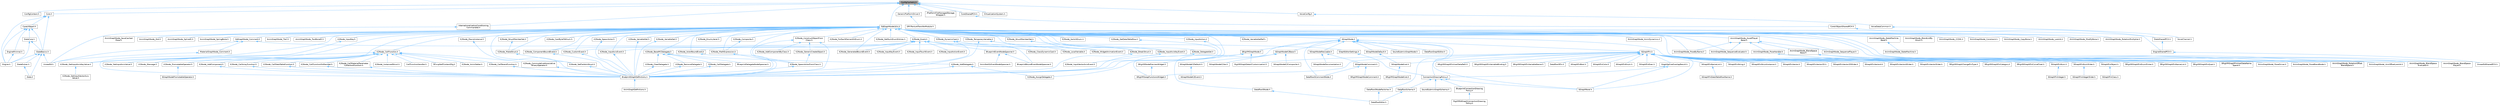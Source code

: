 digraph "ConfigCacheIni.h"
{
 // INTERACTIVE_SVG=YES
 // LATEX_PDF_SIZE
  bgcolor="transparent";
  edge [fontname=Helvetica,fontsize=10,labelfontname=Helvetica,labelfontsize=10];
  node [fontname=Helvetica,fontsize=10,shape=box,height=0.2,width=0.4];
  Node1 [id="Node000001",label="ConfigCacheIni.h",height=0.2,width=0.4,color="gray40", fillcolor="grey60", style="filled", fontcolor="black",tooltip=" "];
  Node1 -> Node2 [id="edge1_Node000001_Node000002",dir="back",color="steelblue1",style="solid",tooltip=" "];
  Node2 [id="Node000002",label="ConfigContext.h",height=0.2,width=0.4,color="grey40", fillcolor="white", style="filled",URL="$d7/d2e/ConfigContext_8h.html",tooltip=" "];
  Node1 -> Node3 [id="edge2_Node000001_Node000003",dir="back",color="steelblue1",style="solid",tooltip=" "];
  Node3 [id="Node000003",label="Core.h",height=0.2,width=0.4,color="grey40", fillcolor="white", style="filled",URL="$d6/dd7/Core_8h.html",tooltip=" "];
  Node3 -> Node4 [id="edge3_Node000003_Node000004",dir="back",color="steelblue1",style="solid",tooltip=" "];
  Node4 [id="Node000004",label="CoreUObject.h",height=0.2,width=0.4,color="grey40", fillcolor="white", style="filled",URL="$d0/ded/CoreUObject_8h.html",tooltip=" "];
  Node4 -> Node5 [id="edge4_Node000004_Node000005",dir="back",color="steelblue1",style="solid",tooltip=" "];
  Node5 [id="Node000005",label="Engine.h",height=0.2,width=0.4,color="grey40", fillcolor="white", style="filled",URL="$d1/d34/Public_2Engine_8h.html",tooltip=" "];
  Node4 -> Node6 [id="edge5_Node000004_Node000006",dir="back",color="steelblue1",style="solid",tooltip=" "];
  Node6 [id="Node000006",label="EngineMinimal.h",height=0.2,width=0.4,color="grey40", fillcolor="white", style="filled",URL="$d0/d2c/EngineMinimal_8h.html",tooltip=" "];
  Node6 -> Node5 [id="edge6_Node000006_Node000005",dir="back",color="steelblue1",style="solid",tooltip=" "];
  Node4 -> Node7 [id="edge7_Node000004_Node000007",dir="back",color="steelblue1",style="solid",tooltip=" "];
  Node7 [id="Node000007",label="SlateBasics.h",height=0.2,width=0.4,color="grey40", fillcolor="white", style="filled",URL="$da/d2f/SlateBasics_8h.html",tooltip=" "];
  Node7 -> Node5 [id="edge8_Node000007_Node000005",dir="back",color="steelblue1",style="solid",tooltip=" "];
  Node7 -> Node8 [id="edge9_Node000007_Node000008",dir="back",color="steelblue1",style="solid",tooltip=" "];
  Node8 [id="Node000008",label="Slate.h",height=0.2,width=0.4,color="grey40", fillcolor="white", style="filled",URL="$d2/dc0/Slate_8h.html",tooltip=" "];
  Node7 -> Node9 [id="edge10_Node000007_Node000009",dir="back",color="steelblue1",style="solid",tooltip=" "];
  Node9 [id="Node000009",label="SlateExtras.h",height=0.2,width=0.4,color="grey40", fillcolor="white", style="filled",URL="$d8/dec/SlateExtras_8h.html",tooltip=" "];
  Node9 -> Node8 [id="edge11_Node000009_Node000008",dir="back",color="steelblue1",style="solid",tooltip=" "];
  Node7 -> Node10 [id="edge12_Node000007_Node000010",dir="back",color="steelblue1",style="solid",tooltip=" "];
  Node10 [id="Node000010",label="UnrealEd.h",height=0.2,width=0.4,color="grey40", fillcolor="white", style="filled",URL="$d2/d5f/UnrealEd_8h.html",tooltip=" "];
  Node4 -> Node11 [id="edge13_Node000004_Node000011",dir="back",color="steelblue1",style="solid",tooltip=" "];
  Node11 [id="Node000011",label="SlateCore.h",height=0.2,width=0.4,color="grey40", fillcolor="white", style="filled",URL="$dc/d03/SlateCore_8h.html",tooltip=" "];
  Node11 -> Node5 [id="edge14_Node000011_Node000005",dir="back",color="steelblue1",style="solid",tooltip=" "];
  Node11 -> Node7 [id="edge15_Node000011_Node000007",dir="back",color="steelblue1",style="solid",tooltip=" "];
  Node3 -> Node5 [id="edge16_Node000003_Node000005",dir="back",color="steelblue1",style="solid",tooltip=" "];
  Node3 -> Node7 [id="edge17_Node000003_Node000007",dir="back",color="steelblue1",style="solid",tooltip=" "];
  Node1 -> Node12 [id="edge18_Node000001_Node000012",dir="back",color="steelblue1",style="solid",tooltip=" "];
  Node12 [id="Node000012",label="CoreSharedPCH.h",height=0.2,width=0.4,color="grey40", fillcolor="white", style="filled",URL="$d8/de5/CoreSharedPCH_8h.html",tooltip=" "];
  Node12 -> Node13 [id="edge19_Node000012_Node000013",dir="back",color="steelblue1",style="solid",tooltip=" "];
  Node13 [id="Node000013",label="CoreUObjectSharedPCH.h",height=0.2,width=0.4,color="grey40", fillcolor="white", style="filled",URL="$de/d2f/CoreUObjectSharedPCH_8h.html",tooltip=" "];
  Node13 -> Node14 [id="edge20_Node000013_Node000014",dir="back",color="steelblue1",style="solid",tooltip=" "];
  Node14 [id="Node000014",label="SlateSharedPCH.h",height=0.2,width=0.4,color="grey40", fillcolor="white", style="filled",URL="$d1/dfc/SlateSharedPCH_8h.html",tooltip=" "];
  Node14 -> Node15 [id="edge21_Node000014_Node000015",dir="back",color="steelblue1",style="solid",tooltip=" "];
  Node15 [id="Node000015",label="EngineSharedPCH.h",height=0.2,width=0.4,color="grey40", fillcolor="white", style="filled",URL="$dc/dbb/EngineSharedPCH_8h.html",tooltip=" "];
  Node15 -> Node16 [id="edge22_Node000015_Node000016",dir="back",color="steelblue1",style="solid",tooltip=" "];
  Node16 [id="Node000016",label="UnrealEdSharedPCH.h",height=0.2,width=0.4,color="grey40", fillcolor="white", style="filled",URL="$d1/de6/UnrealEdSharedPCH_8h.html",tooltip=" "];
  Node1 -> Node17 [id="edge23_Node000001_Node000017",dir="back",color="steelblue1",style="solid",tooltip=" "];
  Node17 [id="Node000017",label="EdGraphNodeUtils.h",height=0.2,width=0.4,color="grey40", fillcolor="white", style="filled",URL="$de/dc2/EdGraphNodeUtils_8h.html",tooltip=" "];
  Node17 -> Node18 [id="edge24_Node000017_Node000018",dir="back",color="steelblue1",style="solid",tooltip=" "];
  Node18 [id="Node000018",label="AnimGraphNode_AimOffsetLookAt.h",height=0.2,width=0.4,color="grey40", fillcolor="white", style="filled",URL="$d2/daa/AnimGraphNode__AimOffsetLookAt_8h.html",tooltip=" "];
  Node17 -> Node19 [id="edge25_Node000017_Node000019",dir="back",color="steelblue1",style="solid",tooltip=" "];
  Node19 [id="Node000019",label="AnimGraphNode_AnimDynamics.h",height=0.2,width=0.4,color="grey40", fillcolor="white", style="filled",URL="$da/dc2/AnimGraphNode__AnimDynamics_8h.html",tooltip=" "];
  Node17 -> Node20 [id="edge26_Node000017_Node000020",dir="back",color="steelblue1",style="solid",tooltip=" "];
  Node20 [id="Node000020",label="AnimGraphNode_AssetPlayer\lBase.h",height=0.2,width=0.4,color="grey40", fillcolor="white", style="filled",URL="$d1/d4f/AnimGraphNode__AssetPlayerBase_8h.html",tooltip=" "];
  Node20 -> Node21 [id="edge27_Node000020_Node000021",dir="back",color="steelblue1",style="solid",tooltip=" "];
  Node21 [id="Node000021",label="AnimGraphNode_BlendSpace\lBase.h",height=0.2,width=0.4,color="grey40", fillcolor="white", style="filled",URL="$d7/d6d/AnimGraphNode__BlendSpaceBase_8h.html",tooltip=" "];
  Node21 -> Node18 [id="edge28_Node000021_Node000018",dir="back",color="steelblue1",style="solid",tooltip=" "];
  Node21 -> Node22 [id="edge29_Node000021_Node000022",dir="back",color="steelblue1",style="solid",tooltip=" "];
  Node22 [id="Node000022",label="AnimGraphNode_BlendSpace\lEvaluator.h",height=0.2,width=0.4,color="grey40", fillcolor="white", style="filled",URL="$d0/d5d/AnimGraphNode__BlendSpaceEvaluator_8h.html",tooltip=" "];
  Node21 -> Node23 [id="edge30_Node000021_Node000023",dir="back",color="steelblue1",style="solid",tooltip=" "];
  Node23 [id="Node000023",label="AnimGraphNode_BlendSpace\lPlayer.h",height=0.2,width=0.4,color="grey40", fillcolor="white", style="filled",URL="$d2/d22/AnimGraphNode__BlendSpacePlayer_8h.html",tooltip=" "];
  Node21 -> Node24 [id="edge31_Node000021_Node000024",dir="back",color="steelblue1",style="solid",tooltip=" "];
  Node24 [id="Node000024",label="AnimGraphNode_RotationOffset\lBlendSpace.h",height=0.2,width=0.4,color="grey40", fillcolor="white", style="filled",URL="$dc/dd5/AnimGraphNode__RotationOffsetBlendSpace_8h.html",tooltip=" "];
  Node20 -> Node25 [id="edge32_Node000020_Node000025",dir="back",color="steelblue1",style="solid",tooltip=" "];
  Node25 [id="Node000025",label="AnimGraphNode_PoseByName.h",height=0.2,width=0.4,color="grey40", fillcolor="white", style="filled",URL="$d7/d02/AnimGraphNode__PoseByName_8h.html",tooltip=" "];
  Node20 -> Node26 [id="edge33_Node000020_Node000026",dir="back",color="steelblue1",style="solid",tooltip=" "];
  Node26 [id="Node000026",label="AnimGraphNode_PoseHandler.h",height=0.2,width=0.4,color="grey40", fillcolor="white", style="filled",URL="$df/dfb/AnimGraphNode__PoseHandler_8h.html",tooltip=" "];
  Node26 -> Node27 [id="edge34_Node000026_Node000027",dir="back",color="steelblue1",style="solid",tooltip=" "];
  Node27 [id="Node000027",label="AnimGraphNode_PoseBlendNode.h",height=0.2,width=0.4,color="grey40", fillcolor="white", style="filled",URL="$de/d70/AnimGraphNode__PoseBlendNode_8h.html",tooltip=" "];
  Node26 -> Node28 [id="edge35_Node000026_Node000028",dir="back",color="steelblue1",style="solid",tooltip=" "];
  Node28 [id="Node000028",label="AnimGraphNode_PoseDriver.h",height=0.2,width=0.4,color="grey40", fillcolor="white", style="filled",URL="$d7/d7d/AnimGraphNode__PoseDriver_8h.html",tooltip=" "];
  Node20 -> Node29 [id="edge36_Node000020_Node000029",dir="back",color="steelblue1",style="solid",tooltip=" "];
  Node29 [id="Node000029",label="AnimGraphNode_SequenceEvaluator.h",height=0.2,width=0.4,color="grey40", fillcolor="white", style="filled",URL="$d1/d1c/AnimGraphNode__SequenceEvaluator_8h.html",tooltip=" "];
  Node20 -> Node30 [id="edge37_Node000020_Node000030",dir="back",color="steelblue1",style="solid",tooltip=" "];
  Node30 [id="Node000030",label="AnimGraphNode_SequencePlayer.h",height=0.2,width=0.4,color="grey40", fillcolor="white", style="filled",URL="$d2/d91/AnimGraphNode__SequencePlayer_8h.html",tooltip=" "];
  Node17 -> Node31 [id="edge38_Node000017_Node000031",dir="back",color="steelblue1",style="solid",tooltip=" "];
  Node31 [id="Node000031",label="AnimGraphNode_BlendListBy\lEnum.h",height=0.2,width=0.4,color="grey40", fillcolor="white", style="filled",URL="$de/d60/AnimGraphNode__BlendListByEnum_8h.html",tooltip=" "];
  Node17 -> Node22 [id="edge39_Node000017_Node000022",dir="back",color="steelblue1",style="solid",tooltip=" "];
  Node17 -> Node23 [id="edge40_Node000017_Node000023",dir="back",color="steelblue1",style="solid",tooltip=" "];
  Node17 -> Node32 [id="edge41_Node000017_Node000032",dir="back",color="steelblue1",style="solid",tooltip=" "];
  Node32 [id="Node000032",label="AnimGraphNode_CCDIK.h",height=0.2,width=0.4,color="grey40", fillcolor="white", style="filled",URL="$df/d0d/AnimGraphNode__CCDIK_8h.html",tooltip=" "];
  Node17 -> Node33 [id="edge42_Node000017_Node000033",dir="back",color="steelblue1",style="solid",tooltip=" "];
  Node33 [id="Node000033",label="AnimGraphNode_Constraint.h",height=0.2,width=0.4,color="grey40", fillcolor="white", style="filled",URL="$d2/d98/AnimGraphNode__Constraint_8h.html",tooltip=" "];
  Node17 -> Node34 [id="edge43_Node000017_Node000034",dir="back",color="steelblue1",style="solid",tooltip=" "];
  Node34 [id="Node000034",label="AnimGraphNode_CopyBone.h",height=0.2,width=0.4,color="grey40", fillcolor="white", style="filled",URL="$dc/de6/AnimGraphNode__CopyBone_8h.html",tooltip=" "];
  Node17 -> Node35 [id="edge44_Node000017_Node000035",dir="back",color="steelblue1",style="solid",tooltip=" "];
  Node35 [id="Node000035",label="AnimGraphNode_LookAt.h",height=0.2,width=0.4,color="grey40", fillcolor="white", style="filled",URL="$dd/de3/AnimGraphNode__LookAt_8h.html",tooltip=" "];
  Node17 -> Node36 [id="edge45_Node000017_Node000036",dir="back",color="steelblue1",style="solid",tooltip=" "];
  Node36 [id="Node000036",label="AnimGraphNode_ModifyBone.h",height=0.2,width=0.4,color="grey40", fillcolor="white", style="filled",URL="$d1/d8e/AnimGraphNode__ModifyBone_8h.html",tooltip=" "];
  Node17 -> Node25 [id="edge46_Node000017_Node000025",dir="back",color="steelblue1",style="solid",tooltip=" "];
  Node17 -> Node28 [id="edge47_Node000017_Node000028",dir="back",color="steelblue1",style="solid",tooltip=" "];
  Node17 -> Node37 [id="edge48_Node000017_Node000037",dir="back",color="steelblue1",style="solid",tooltip=" "];
  Node37 [id="Node000037",label="AnimGraphNode_RotationMultiplier.h",height=0.2,width=0.4,color="grey40", fillcolor="white", style="filled",URL="$d6/d16/AnimGraphNode__RotationMultiplier_8h.html",tooltip=" "];
  Node17 -> Node24 [id="edge49_Node000017_Node000024",dir="back",color="steelblue1",style="solid",tooltip=" "];
  Node17 -> Node38 [id="edge50_Node000017_Node000038",dir="back",color="steelblue1",style="solid",tooltip=" "];
  Node38 [id="Node000038",label="AnimGraphNode_SaveCached\lPose.h",height=0.2,width=0.4,color="grey40", fillcolor="white", style="filled",URL="$df/d5e/AnimGraphNode__SaveCachedPose_8h.html",tooltip=" "];
  Node17 -> Node29 [id="edge51_Node000017_Node000029",dir="back",color="steelblue1",style="solid",tooltip=" "];
  Node17 -> Node30 [id="edge52_Node000017_Node000030",dir="back",color="steelblue1",style="solid",tooltip=" "];
  Node17 -> Node39 [id="edge53_Node000017_Node000039",dir="back",color="steelblue1",style="solid",tooltip=" "];
  Node39 [id="Node000039",label="AnimGraphNode_Slot.h",height=0.2,width=0.4,color="grey40", fillcolor="white", style="filled",URL="$df/d63/AnimGraphNode__Slot_8h.html",tooltip=" "];
  Node17 -> Node40 [id="edge54_Node000017_Node000040",dir="back",color="steelblue1",style="solid",tooltip=" "];
  Node40 [id="Node000040",label="AnimGraphNode_SplineIK.h",height=0.2,width=0.4,color="grey40", fillcolor="white", style="filled",URL="$d0/d7e/AnimGraphNode__SplineIK_8h.html",tooltip=" "];
  Node17 -> Node41 [id="edge55_Node000017_Node000041",dir="back",color="steelblue1",style="solid",tooltip=" "];
  Node41 [id="Node000041",label="AnimGraphNode_SpringBone.h",height=0.2,width=0.4,color="grey40", fillcolor="white", style="filled",URL="$dc/d38/AnimGraphNode__SpringBone_8h.html",tooltip=" "];
  Node17 -> Node42 [id="edge56_Node000017_Node000042",dir="back",color="steelblue1",style="solid",tooltip=" "];
  Node42 [id="Node000042",label="AnimGraphNode_StateMachine\lBase.h",height=0.2,width=0.4,color="grey40", fillcolor="white", style="filled",URL="$dc/d11/AnimGraphNode__StateMachineBase_8h.html",tooltip=" "];
  Node42 -> Node43 [id="edge57_Node000042_Node000043",dir="back",color="steelblue1",style="solid",tooltip=" "];
  Node43 [id="Node000043",label="AnimGraphNode_StateMachine.h",height=0.2,width=0.4,color="grey40", fillcolor="white", style="filled",URL="$d9/d4d/AnimGraphNode__StateMachine_8h.html",tooltip=" "];
  Node17 -> Node44 [id="edge58_Node000017_Node000044",dir="back",color="steelblue1",style="solid",tooltip=" "];
  Node44 [id="Node000044",label="AnimGraphNode_Trail.h",height=0.2,width=0.4,color="grey40", fillcolor="white", style="filled",URL="$d4/d5a/AnimGraphNode__Trail_8h.html",tooltip=" "];
  Node17 -> Node45 [id="edge59_Node000017_Node000045",dir="back",color="steelblue1",style="solid",tooltip=" "];
  Node45 [id="Node000045",label="AnimGraphNode_TwoBoneIK.h",height=0.2,width=0.4,color="grey40", fillcolor="white", style="filled",URL="$d1/dc2/AnimGraphNode__TwoBoneIK_8h.html",tooltip=" "];
  Node17 -> Node46 [id="edge60_Node000017_Node000046",dir="back",color="steelblue1",style="solid",tooltip=" "];
  Node46 [id="Node000046",label="EdGraphNode_Comment.h",height=0.2,width=0.4,color="grey40", fillcolor="white", style="filled",URL="$dd/d88/EdGraphNode__Comment_8h.html",tooltip=" "];
  Node46 -> Node47 [id="edge61_Node000046_Node000047",dir="back",color="steelblue1",style="solid",tooltip=" "];
  Node47 [id="Node000047",label="GraphEditorSettings.h",height=0.2,width=0.4,color="grey40", fillcolor="white", style="filled",URL="$d2/d21/GraphEditorSettings_8h.html",tooltip=" "];
  Node47 -> Node48 [id="edge62_Node000047_Node000048",dir="back",color="steelblue1",style="solid",tooltip=" "];
  Node48 [id="Node000048",label="ConnectionDrawingPolicy.h",height=0.2,width=0.4,color="grey40", fillcolor="white", style="filled",URL="$d5/dc8/ConnectionDrawingPolicy_8h.html",tooltip=" "];
  Node48 -> Node49 [id="edge63_Node000048_Node000049",dir="back",color="steelblue1",style="solid",tooltip=" "];
  Node49 [id="Node000049",label="BlueprintConnectionDrawing\lPolicy.h",height=0.2,width=0.4,color="grey40", fillcolor="white", style="filled",URL="$d2/dfc/BlueprintConnectionDrawingPolicy_8h.html",tooltip=" "];
  Node49 -> Node50 [id="edge64_Node000049_Node000050",dir="back",color="steelblue1",style="solid",tooltip=" "];
  Node50 [id="Node000050",label="RigVMEdGraphConnectionDrawing\lPolicy.h",height=0.2,width=0.4,color="grey40", fillcolor="white", style="filled",URL="$d7/df8/RigVMEdGraphConnectionDrawingPolicy_8h.html",tooltip=" "];
  Node48 -> Node51 [id="edge65_Node000048_Node000051",dir="back",color="steelblue1",style="solid",tooltip=" "];
  Node51 [id="Node000051",label="DataflowSchema.h",height=0.2,width=0.4,color="grey40", fillcolor="white", style="filled",URL="$da/dd4/DataflowSchema_8h.html",tooltip=" "];
  Node51 -> Node52 [id="edge66_Node000051_Node000052",dir="back",color="steelblue1",style="solid",tooltip=" "];
  Node52 [id="Node000052",label="DataflowEditor.h",height=0.2,width=0.4,color="grey40", fillcolor="white", style="filled",URL="$d9/d93/DataflowEditor_8h.html",tooltip=" "];
  Node48 -> Node53 [id="edge67_Node000048_Node000053",dir="back",color="steelblue1",style="solid",tooltip=" "];
  Node53 [id="Node000053",label="SGraphPanel.h",height=0.2,width=0.4,color="grey40", fillcolor="white", style="filled",URL="$d2/dcf/SGraphPanel_8h.html",tooltip=" "];
  Node48 -> Node54 [id="edge68_Node000048_Node000054",dir="back",color="steelblue1",style="solid",tooltip=" "];
  Node54 [id="Node000054",label="SoundSubmixGraphSchema.h",height=0.2,width=0.4,color="grey40", fillcolor="white", style="filled",URL="$dc/ddf/SoundSubmixGraphSchema_8h.html",tooltip=" "];
  Node46 -> Node55 [id="edge69_Node000046_Node000055",dir="back",color="steelblue1",style="solid",tooltip=" "];
  Node55 [id="Node000055",label="MaterialGraphNode_Comment.h",height=0.2,width=0.4,color="grey40", fillcolor="white", style="filled",URL="$da/db6/MaterialGraphNode__Comment_8h.html",tooltip=" "];
  Node55 -> Node10 [id="edge70_Node000055_Node000010",dir="back",color="steelblue1",style="solid",tooltip=" "];
  Node46 -> Node10 [id="edge71_Node000046_Node000010",dir="back",color="steelblue1",style="solid",tooltip=" "];
  Node17 -> Node15 [id="edge72_Node000017_Node000015",dir="back",color="steelblue1",style="solid",tooltip=" "];
  Node17 -> Node56 [id="edge73_Node000017_Node000056",dir="back",color="steelblue1",style="solid",tooltip=" "];
  Node56 [id="Node000056",label="K2Node_ActorBoundEvent.h",height=0.2,width=0.4,color="grey40", fillcolor="white", style="filled",URL="$d8/db3/K2Node__ActorBoundEvent_8h.html",tooltip=" "];
  Node56 -> Node57 [id="edge74_Node000056_Node000057",dir="back",color="steelblue1",style="solid",tooltip=" "];
  Node57 [id="Node000057",label="BlueprintGraphDefinitions.h",height=0.2,width=0.4,color="grey40", fillcolor="white", style="filled",URL="$d7/d5e/BlueprintGraphDefinitions_8h.html",tooltip=" "];
  Node57 -> Node58 [id="edge75_Node000057_Node000058",dir="back",color="steelblue1",style="solid",tooltip=" "];
  Node58 [id="Node000058",label="AnimGraphDefinitions.h",height=0.2,width=0.4,color="grey40", fillcolor="white", style="filled",URL="$d9/d78/AnimGraphDefinitions_8h.html",tooltip=" "];
  Node17 -> Node59 [id="edge76_Node000017_Node000059",dir="back",color="steelblue1",style="solid",tooltip=" "];
  Node59 [id="Node000059",label="K2Node_AssignDelegate.h",height=0.2,width=0.4,color="grey40", fillcolor="white", style="filled",URL="$d1/dcc/K2Node__AssignDelegate_8h.html",tooltip=" "];
  Node17 -> Node60 [id="edge77_Node000017_Node000060",dir="back",color="steelblue1",style="solid",tooltip=" "];
  Node60 [id="Node000060",label="K2Node_BaseMCDelegate.h",height=0.2,width=0.4,color="grey40", fillcolor="white", style="filled",URL="$dd/d9b/K2Node__BaseMCDelegate_8h.html",tooltip=" "];
  Node60 -> Node61 [id="edge78_Node000060_Node000061",dir="back",color="steelblue1",style="solid",tooltip=" "];
  Node61 [id="Node000061",label="BlueprintDelegateNodeSpawner.h",height=0.2,width=0.4,color="grey40", fillcolor="white", style="filled",URL="$dc/d16/BlueprintDelegateNodeSpawner_8h.html",tooltip=" "];
  Node60 -> Node62 [id="edge79_Node000060_Node000062",dir="back",color="steelblue1",style="solid",tooltip=" "];
  Node62 [id="Node000062",label="K2Node_AddDelegate.h",height=0.2,width=0.4,color="grey40", fillcolor="white", style="filled",URL="$d5/dc7/K2Node__AddDelegate_8h.html",tooltip=" "];
  Node62 -> Node57 [id="edge80_Node000062_Node000057",dir="back",color="steelblue1",style="solid",tooltip=" "];
  Node62 -> Node59 [id="edge81_Node000062_Node000059",dir="back",color="steelblue1",style="solid",tooltip=" "];
  Node60 -> Node63 [id="edge82_Node000060_Node000063",dir="back",color="steelblue1",style="solid",tooltip=" "];
  Node63 [id="Node000063",label="K2Node_CallDelegate.h",height=0.2,width=0.4,color="grey40", fillcolor="white", style="filled",URL="$db/de6/K2Node__CallDelegate_8h.html",tooltip=" "];
  Node63 -> Node57 [id="edge83_Node000063_Node000057",dir="back",color="steelblue1",style="solid",tooltip=" "];
  Node60 -> Node64 [id="edge84_Node000060_Node000064",dir="back",color="steelblue1",style="solid",tooltip=" "];
  Node64 [id="Node000064",label="K2Node_ClearDelegate.h",height=0.2,width=0.4,color="grey40", fillcolor="white", style="filled",URL="$dd/d78/K2Node__ClearDelegate_8h.html",tooltip=" "];
  Node64 -> Node57 [id="edge85_Node000064_Node000057",dir="back",color="steelblue1",style="solid",tooltip=" "];
  Node60 -> Node65 [id="edge86_Node000060_Node000065",dir="back",color="steelblue1",style="solid",tooltip=" "];
  Node65 [id="Node000065",label="K2Node_RemoveDelegate.h",height=0.2,width=0.4,color="grey40", fillcolor="white", style="filled",URL="$dd/d54/K2Node__RemoveDelegate_8h.html",tooltip=" "];
  Node65 -> Node57 [id="edge87_Node000065_Node000057",dir="back",color="steelblue1",style="solid",tooltip=" "];
  Node17 -> Node66 [id="edge88_Node000017_Node000066",dir="back",color="steelblue1",style="solid",tooltip=" "];
  Node66 [id="Node000066",label="K2Node_BreakStruct.h",height=0.2,width=0.4,color="grey40", fillcolor="white", style="filled",URL="$df/d93/K2Node__BreakStruct_8h.html",tooltip=" "];
  Node66 -> Node57 [id="edge89_Node000066_Node000057",dir="back",color="steelblue1",style="solid",tooltip=" "];
  Node17 -> Node67 [id="edge90_Node000017_Node000067",dir="back",color="steelblue1",style="solid",tooltip=" "];
  Node67 [id="Node000067",label="K2Node_CallFunction.h",height=0.2,width=0.4,color="grey40", fillcolor="white", style="filled",URL="$d5/d5f/K2Node__CallFunction_8h.html",tooltip=" "];
  Node67 -> Node68 [id="edge91_Node000067_Node000068",dir="back",color="steelblue1",style="solid",tooltip=" "];
  Node68 [id="Node000068",label="CallFunctionHandler.h",height=0.2,width=0.4,color="grey40", fillcolor="white", style="filled",URL="$d3/d6d/CallFunctionHandler_8h.html",tooltip=" "];
  Node67 -> Node69 [id="edge92_Node000067_Node000069",dir="back",color="steelblue1",style="solid",tooltip=" "];
  Node69 [id="Node000069",label="K2Node_AddComponent.h",height=0.2,width=0.4,color="grey40", fillcolor="white", style="filled",URL="$d9/dc9/K2Node__AddComponent_8h.html",tooltip=" "];
  Node69 -> Node57 [id="edge93_Node000069_Node000057",dir="back",color="steelblue1",style="solid",tooltip=" "];
  Node67 -> Node70 [id="edge94_Node000067_Node000070",dir="back",color="steelblue1",style="solid",tooltip=" "];
  Node70 [id="Node000070",label="K2Node_AnimGetter.h",height=0.2,width=0.4,color="grey40", fillcolor="white", style="filled",URL="$dc/d9a/K2Node__AnimGetter_8h.html",tooltip=" "];
  Node67 -> Node71 [id="edge95_Node000067_Node000071",dir="back",color="steelblue1",style="solid",tooltip=" "];
  Node71 [id="Node000071",label="K2Node_CallArrayFunction.h",height=0.2,width=0.4,color="grey40", fillcolor="white", style="filled",URL="$d7/d2f/K2Node__CallArrayFunction_8h.html",tooltip=" "];
  Node71 -> Node57 [id="edge96_Node000071_Node000057",dir="back",color="steelblue1",style="solid",tooltip=" "];
  Node67 -> Node72 [id="edge97_Node000067_Node000072",dir="back",color="steelblue1",style="solid",tooltip=" "];
  Node72 [id="Node000072",label="K2Node_CallDataTableFunction.h",height=0.2,width=0.4,color="grey40", fillcolor="white", style="filled",URL="$df/dc4/K2Node__CallDataTableFunction_8h.html",tooltip=" "];
  Node72 -> Node57 [id="edge98_Node000072_Node000057",dir="back",color="steelblue1",style="solid",tooltip=" "];
  Node67 -> Node73 [id="edge99_Node000067_Node000073",dir="back",color="steelblue1",style="solid",tooltip=" "];
  Node73 [id="Node000073",label="K2Node_CallFunctionOnMember.h",height=0.2,width=0.4,color="grey40", fillcolor="white", style="filled",URL="$d8/d2f/K2Node__CallFunctionOnMember_8h.html",tooltip=" "];
  Node73 -> Node57 [id="edge100_Node000073_Node000057",dir="back",color="steelblue1",style="solid",tooltip=" "];
  Node67 -> Node74 [id="edge101_Node000067_Node000074",dir="back",color="steelblue1",style="solid",tooltip=" "];
  Node74 [id="Node000074",label="K2Node_CallMaterialParameter\lCollectionFunction.h",height=0.2,width=0.4,color="grey40", fillcolor="white", style="filled",URL="$d5/dd2/K2Node__CallMaterialParameterCollectionFunction_8h.html",tooltip=" "];
  Node74 -> Node57 [id="edge102_Node000074_Node000057",dir="back",color="steelblue1",style="solid",tooltip=" "];
  Node67 -> Node75 [id="edge103_Node000067_Node000075",dir="back",color="steelblue1",style="solid",tooltip=" "];
  Node75 [id="Node000075",label="K2Node_CallParentFunction.h",height=0.2,width=0.4,color="grey40", fillcolor="white", style="filled",URL="$df/d77/K2Node__CallParentFunction_8h.html",tooltip=" "];
  Node75 -> Node57 [id="edge104_Node000075_Node000057",dir="back",color="steelblue1",style="solid",tooltip=" "];
  Node67 -> Node76 [id="edge105_Node000067_Node000076",dir="back",color="steelblue1",style="solid",tooltip=" "];
  Node76 [id="Node000076",label="K2Node_CommutativeAssociative\lBinaryOperator.h",height=0.2,width=0.4,color="grey40", fillcolor="white", style="filled",URL="$da/d85/K2Node__CommutativeAssociativeBinaryOperator_8h.html",tooltip=" "];
  Node76 -> Node57 [id="edge106_Node000076_Node000057",dir="back",color="steelblue1",style="solid",tooltip=" "];
  Node67 -> Node77 [id="edge107_Node000067_Node000077",dir="back",color="steelblue1",style="solid",tooltip=" "];
  Node77 [id="Node000077",label="K2Node_GetInputAxisKeyValue.h",height=0.2,width=0.4,color="grey40", fillcolor="white", style="filled",URL="$d3/d5c/K2Node__GetInputAxisKeyValue_8h.html",tooltip=" "];
  Node77 -> Node78 [id="edge108_Node000077_Node000078",dir="back",color="steelblue1",style="solid",tooltip=" "];
  Node78 [id="Node000078",label="K2Node_GetInputVectorAxis\lValue.h",height=0.2,width=0.4,color="grey40", fillcolor="white", style="filled",URL="$da/dd9/K2Node__GetInputVectorAxisValue_8h.html",tooltip=" "];
  Node67 -> Node79 [id="edge109_Node000067_Node000079",dir="back",color="steelblue1",style="solid",tooltip=" "];
  Node79 [id="Node000079",label="K2Node_GetInputAxisValue.h",height=0.2,width=0.4,color="grey40", fillcolor="white", style="filled",URL="$db/d9b/K2Node__GetInputAxisValue_8h.html",tooltip=" "];
  Node67 -> Node80 [id="edge110_Node000067_Node000080",dir="back",color="steelblue1",style="solid",tooltip=" "];
  Node80 [id="Node000080",label="K2Node_InstancedStruct.h",height=0.2,width=0.4,color="grey40", fillcolor="white", style="filled",URL="$dd/d8a/K2Node__InstancedStruct_8h.html",tooltip=" "];
  Node67 -> Node81 [id="edge111_Node000067_Node000081",dir="back",color="steelblue1",style="solid",tooltip=" "];
  Node81 [id="Node000081",label="K2Node_Message.h",height=0.2,width=0.4,color="grey40", fillcolor="white", style="filled",URL="$d3/deb/K2Node__Message_8h.html",tooltip=" "];
  Node67 -> Node82 [id="edge112_Node000067_Node000082",dir="back",color="steelblue1",style="solid",tooltip=" "];
  Node82 [id="Node000082",label="K2Node_PromotableOperator.h",height=0.2,width=0.4,color="grey40", fillcolor="white", style="filled",URL="$db/d96/K2Node__PromotableOperator_8h.html",tooltip=" "];
  Node82 -> Node83 [id="edge113_Node000082_Node000083",dir="back",color="steelblue1",style="solid",tooltip=" "];
  Node83 [id="Node000083",label="SGraphNodePromotableOperator.h",height=0.2,width=0.4,color="grey40", fillcolor="white", style="filled",URL="$d6/d38/SGraphNodePromotableOperator_8h.html",tooltip=" "];
  Node67 -> Node84 [id="edge114_Node000067_Node000084",dir="back",color="steelblue1",style="solid",tooltip=" "];
  Node84 [id="Node000084",label="SFixupSelfContextDlg.h",height=0.2,width=0.4,color="grey40", fillcolor="white", style="filled",URL="$d5/da4/SFixupSelfContextDlg_8h.html",tooltip=" "];
  Node17 -> Node85 [id="edge115_Node000017_Node000085",dir="back",color="steelblue1",style="solid",tooltip=" "];
  Node85 [id="Node000085",label="K2Node_CastByteToEnum.h",height=0.2,width=0.4,color="grey40", fillcolor="white", style="filled",URL="$d7/dcf/K2Node__CastByteToEnum_8h.html",tooltip=" "];
  Node17 -> Node86 [id="edge116_Node000017_Node000086",dir="back",color="steelblue1",style="solid",tooltip=" "];
  Node86 [id="Node000086",label="K2Node_ComponentBoundEvent.h",height=0.2,width=0.4,color="grey40", fillcolor="white", style="filled",URL="$d7/d15/K2Node__ComponentBoundEvent_8h.html",tooltip=" "];
  Node86 -> Node57 [id="edge117_Node000086_Node000057",dir="back",color="steelblue1",style="solid",tooltip=" "];
  Node17 -> Node87 [id="edge118_Node000017_Node000087",dir="back",color="steelblue1",style="solid",tooltip=" "];
  Node87 [id="Node000087",label="K2Node_Composite.h",height=0.2,width=0.4,color="grey40", fillcolor="white", style="filled",URL="$d9/d9a/K2Node__Composite_8h.html",tooltip=" "];
  Node87 -> Node88 [id="edge119_Node000087_Node000088",dir="back",color="steelblue1",style="solid",tooltip=" "];
  Node88 [id="Node000088",label="K2Node_MathExpression.h",height=0.2,width=0.4,color="grey40", fillcolor="white", style="filled",URL="$d4/de7/K2Node__MathExpression_8h.html",tooltip=" "];
  Node88 -> Node57 [id="edge120_Node000088_Node000057",dir="back",color="steelblue1",style="solid",tooltip=" "];
  Node17 -> Node89 [id="edge121_Node000017_Node000089",dir="back",color="steelblue1",style="solid",tooltip=" "];
  Node89 [id="Node000089",label="K2Node_ConstructObjectFrom\lClass.h",height=0.2,width=0.4,color="grey40", fillcolor="white", style="filled",URL="$d6/de4/K2Node__ConstructObjectFromClass_8h.html",tooltip=" "];
  Node89 -> Node57 [id="edge122_Node000089_Node000057",dir="back",color="steelblue1",style="solid",tooltip=" "];
  Node89 -> Node90 [id="edge123_Node000089_Node000090",dir="back",color="steelblue1",style="solid",tooltip=" "];
  Node90 [id="Node000090",label="K2Node_AddComponentByClass.h",height=0.2,width=0.4,color="grey40", fillcolor="white", style="filled",URL="$df/de1/K2Node__AddComponentByClass_8h.html",tooltip=" "];
  Node89 -> Node91 [id="edge124_Node000089_Node000091",dir="back",color="steelblue1",style="solid",tooltip=" "];
  Node91 [id="Node000091",label="K2Node_GenericCreateObject.h",height=0.2,width=0.4,color="grey40", fillcolor="white", style="filled",URL="$d7/d9f/K2Node__GenericCreateObject_8h.html",tooltip=" "];
  Node91 -> Node92 [id="edge125_Node000091_Node000092",dir="back",color="steelblue1",style="solid",tooltip=" "];
  Node92 [id="Node000092",label="K2Node_SpawnActorFromClass.h",height=0.2,width=0.4,color="grey40", fillcolor="white", style="filled",URL="$dc/d71/K2Node__SpawnActorFromClass_8h.html",tooltip=" "];
  Node92 -> Node57 [id="edge126_Node000092_Node000057",dir="back",color="steelblue1",style="solid",tooltip=" "];
  Node89 -> Node92 [id="edge127_Node000089_Node000092",dir="back",color="steelblue1",style="solid",tooltip=" "];
  Node17 -> Node93 [id="edge128_Node000017_Node000093",dir="back",color="steelblue1",style="solid",tooltip=" "];
  Node93 [id="Node000093",label="K2Node_CustomEvent.h",height=0.2,width=0.4,color="grey40", fillcolor="white", style="filled",URL="$d1/d06/K2Node__CustomEvent_8h.html",tooltip=" "];
  Node93 -> Node57 [id="edge129_Node000093_Node000057",dir="back",color="steelblue1",style="solid",tooltip=" "];
  Node17 -> Node94 [id="edge130_Node000017_Node000094",dir="back",color="steelblue1",style="solid",tooltip=" "];
  Node94 [id="Node000094",label="K2Node_DelegateSet.h",height=0.2,width=0.4,color="grey40", fillcolor="white", style="filled",URL="$d0/d7b/K2Node__DelegateSet_8h.html",tooltip=" "];
  Node94 -> Node57 [id="edge131_Node000094_Node000057",dir="back",color="steelblue1",style="solid",tooltip=" "];
  Node17 -> Node95 [id="edge132_Node000017_Node000095",dir="back",color="steelblue1",style="solid",tooltip=" "];
  Node95 [id="Node000095",label="K2Node_DynamicCast.h",height=0.2,width=0.4,color="grey40", fillcolor="white", style="filled",URL="$dc/d1c/K2Node__DynamicCast_8h.html",tooltip=" "];
  Node95 -> Node57 [id="edge133_Node000095_Node000057",dir="back",color="steelblue1",style="solid",tooltip=" "];
  Node95 -> Node96 [id="edge134_Node000095_Node000096",dir="back",color="steelblue1",style="solid",tooltip=" "];
  Node96 [id="Node000096",label="K2Node_ClassDynamicCast.h",height=0.2,width=0.4,color="grey40", fillcolor="white", style="filled",URL="$d1/d23/K2Node__ClassDynamicCast_8h.html",tooltip=" "];
  Node17 -> Node97 [id="edge135_Node000017_Node000097",dir="back",color="steelblue1",style="solid",tooltip=" "];
  Node97 [id="Node000097",label="K2Node_EnumLiteral.h",height=0.2,width=0.4,color="grey40", fillcolor="white", style="filled",URL="$d3/d1c/K2Node__EnumLiteral_8h.html",tooltip=" "];
  Node17 -> Node98 [id="edge136_Node000017_Node000098",dir="back",color="steelblue1",style="solid",tooltip=" "];
  Node98 [id="Node000098",label="K2Node_Event.h",height=0.2,width=0.4,color="grey40", fillcolor="white", style="filled",URL="$dd/d9e/K2Node__Event_8h.html",tooltip=" "];
  Node98 -> Node99 [id="edge137_Node000098_Node000099",dir="back",color="steelblue1",style="solid",tooltip=" "];
  Node99 [id="Node000099",label="BlueprintBoundEventNodeSpawner.h",height=0.2,width=0.4,color="grey40", fillcolor="white", style="filled",URL="$dc/d31/BlueprintBoundEventNodeSpawner_8h.html",tooltip=" "];
  Node98 -> Node100 [id="edge138_Node000098_Node000100",dir="back",color="steelblue1",style="solid",tooltip=" "];
  Node100 [id="Node000100",label="BlueprintEventNodeSpawner.h",height=0.2,width=0.4,color="grey40", fillcolor="white", style="filled",URL="$d4/dd3/BlueprintEventNodeSpawner_8h.html",tooltip=" "];
  Node100 -> Node101 [id="edge139_Node000100_Node000101",dir="back",color="steelblue1",style="solid",tooltip=" "];
  Node101 [id="Node000101",label="AnimNotifyEventNodeSpawner.h",height=0.2,width=0.4,color="grey40", fillcolor="white", style="filled",URL="$d9/d16/AnimNotifyEventNodeSpawner_8h.html",tooltip=" "];
  Node100 -> Node99 [id="edge140_Node000100_Node000099",dir="back",color="steelblue1",style="solid",tooltip=" "];
  Node98 -> Node56 [id="edge141_Node000098_Node000056",dir="back",color="steelblue1",style="solid",tooltip=" "];
  Node98 -> Node86 [id="edge142_Node000098_Node000086",dir="back",color="steelblue1",style="solid",tooltip=" "];
  Node98 -> Node93 [id="edge143_Node000098_Node000093",dir="back",color="steelblue1",style="solid",tooltip=" "];
  Node98 -> Node102 [id="edge144_Node000098_Node000102",dir="back",color="steelblue1",style="solid",tooltip=" "];
  Node102 [id="Node000102",label="K2Node_GeneratedBoundEvent.h",height=0.2,width=0.4,color="grey40", fillcolor="white", style="filled",URL="$d4/dc1/K2Node__GeneratedBoundEvent_8h.html",tooltip=" "];
  Node98 -> Node103 [id="edge145_Node000098_Node000103",dir="back",color="steelblue1",style="solid",tooltip=" "];
  Node103 [id="Node000103",label="K2Node_InputActionEvent.h",height=0.2,width=0.4,color="grey40", fillcolor="white", style="filled",URL="$d6/dec/K2Node__InputActionEvent_8h.html",tooltip=" "];
  Node98 -> Node104 [id="edge146_Node000098_Node000104",dir="back",color="steelblue1",style="solid",tooltip=" "];
  Node104 [id="Node000104",label="K2Node_InputAxisEvent.h",height=0.2,width=0.4,color="grey40", fillcolor="white", style="filled",URL="$d5/dd9/K2Node__InputAxisEvent_8h.html",tooltip=" "];
  Node104 -> Node57 [id="edge147_Node000104_Node000057",dir="back",color="steelblue1",style="solid",tooltip=" "];
  Node98 -> Node105 [id="edge148_Node000098_Node000105",dir="back",color="steelblue1",style="solid",tooltip=" "];
  Node105 [id="Node000105",label="K2Node_InputAxisKeyEvent.h",height=0.2,width=0.4,color="grey40", fillcolor="white", style="filled",URL="$d8/d36/K2Node__InputAxisKeyEvent_8h.html",tooltip=" "];
  Node105 -> Node106 [id="edge149_Node000105_Node000106",dir="back",color="steelblue1",style="solid",tooltip=" "];
  Node106 [id="Node000106",label="K2Node_InputVectorAxisEvent.h",height=0.2,width=0.4,color="grey40", fillcolor="white", style="filled",URL="$dd/dfc/K2Node__InputVectorAxisEvent_8h.html",tooltip=" "];
  Node98 -> Node107 [id="edge150_Node000098_Node000107",dir="back",color="steelblue1",style="solid",tooltip=" "];
  Node107 [id="Node000107",label="K2Node_InputKeyEvent.h",height=0.2,width=0.4,color="grey40", fillcolor="white", style="filled",URL="$df/d76/K2Node__InputKeyEvent_8h.html",tooltip=" "];
  Node98 -> Node108 [id="edge151_Node000098_Node000108",dir="back",color="steelblue1",style="solid",tooltip=" "];
  Node108 [id="Node000108",label="K2Node_InputTouchEvent.h",height=0.2,width=0.4,color="grey40", fillcolor="white", style="filled",URL="$d3/d61/K2Node__InputTouchEvent_8h.html",tooltip=" "];
  Node98 -> Node109 [id="edge152_Node000098_Node000109",dir="back",color="steelblue1",style="solid",tooltip=" "];
  Node109 [id="Node000109",label="K2Node_WidgetAnimationEvent.h",height=0.2,width=0.4,color="grey40", fillcolor="white", style="filled",URL="$da/d54/K2Node__WidgetAnimationEvent_8h.html",tooltip=" "];
  Node17 -> Node110 [id="edge153_Node000017_Node000110",dir="back",color="steelblue1",style="solid",tooltip=" "];
  Node110 [id="Node000110",label="K2Node_ForEachElementInEnum.h",height=0.2,width=0.4,color="grey40", fillcolor="white", style="filled",URL="$d2/d15/K2Node__ForEachElementInEnum_8h.html",tooltip=" "];
  Node17 -> Node102 [id="edge154_Node000017_Node000102",dir="back",color="steelblue1",style="solid",tooltip=" "];
  Node17 -> Node111 [id="edge155_Node000017_Node000111",dir="back",color="steelblue1",style="solid",tooltip=" "];
  Node111 [id="Node000111",label="K2Node_GetDataTableRow.h",height=0.2,width=0.4,color="grey40", fillcolor="white", style="filled",URL="$d5/d7f/K2Node__GetDataTableRow_8h.html",tooltip=" "];
  Node111 -> Node57 [id="edge156_Node000111_Node000057",dir="back",color="steelblue1",style="solid",tooltip=" "];
  Node17 -> Node77 [id="edge157_Node000017_Node000077",dir="back",color="steelblue1",style="solid",tooltip=" "];
  Node17 -> Node79 [id="edge158_Node000017_Node000079",dir="back",color="steelblue1",style="solid",tooltip=" "];
  Node17 -> Node112 [id="edge159_Node000017_Node000112",dir="back",color="steelblue1",style="solid",tooltip=" "];
  Node112 [id="Node000112",label="K2Node_GetNumEnumEntries.h",height=0.2,width=0.4,color="grey40", fillcolor="white", style="filled",URL="$d6/d60/K2Node__GetNumEnumEntries_8h.html",tooltip=" "];
  Node17 -> Node113 [id="edge160_Node000017_Node000113",dir="back",color="steelblue1",style="solid",tooltip=" "];
  Node113 [id="Node000113",label="K2Node_InputAction.h",height=0.2,width=0.4,color="grey40", fillcolor="white", style="filled",URL="$d7/d16/K2Node__InputAction_8h.html",tooltip=" "];
  Node113 -> Node57 [id="edge161_Node000113_Node000057",dir="back",color="steelblue1",style="solid",tooltip=" "];
  Node17 -> Node104 [id="edge162_Node000017_Node000104",dir="back",color="steelblue1",style="solid",tooltip=" "];
  Node17 -> Node105 [id="edge163_Node000017_Node000105",dir="back",color="steelblue1",style="solid",tooltip=" "];
  Node17 -> Node114 [id="edge164_Node000017_Node000114",dir="back",color="steelblue1",style="solid",tooltip=" "];
  Node114 [id="Node000114",label="K2Node_InputKey.h",height=0.2,width=0.4,color="grey40", fillcolor="white", style="filled",URL="$d2/dd5/K2Node__InputKey_8h.html",tooltip=" "];
  Node114 -> Node57 [id="edge165_Node000114_Node000057",dir="back",color="steelblue1",style="solid",tooltip=" "];
  Node17 -> Node115 [id="edge166_Node000017_Node000115",dir="back",color="steelblue1",style="solid",tooltip=" "];
  Node115 [id="Node000115",label="K2Node_MacroInstance.h",height=0.2,width=0.4,color="grey40", fillcolor="white", style="filled",URL="$d1/d45/K2Node__MacroInstance_8h.html",tooltip=" "];
  Node115 -> Node57 [id="edge167_Node000115_Node000057",dir="back",color="steelblue1",style="solid",tooltip=" "];
  Node17 -> Node116 [id="edge168_Node000017_Node000116",dir="back",color="steelblue1",style="solid",tooltip=" "];
  Node116 [id="Node000116",label="K2Node_MakeStruct.h",height=0.2,width=0.4,color="grey40", fillcolor="white", style="filled",URL="$de/de5/K2Node__MakeStruct_8h.html",tooltip=" "];
  Node116 -> Node117 [id="edge169_Node000116_Node000117",dir="back",color="steelblue1",style="solid",tooltip=" "];
  Node117 [id="Node000117",label="K2Node_SetFieldsInStruct.h",height=0.2,width=0.4,color="grey40", fillcolor="white", style="filled",URL="$d0/d0c/K2Node__SetFieldsInStruct_8h.html",tooltip=" "];
  Node117 -> Node57 [id="edge170_Node000117_Node000057",dir="back",color="steelblue1",style="solid",tooltip=" "];
  Node17 -> Node88 [id="edge171_Node000017_Node000088",dir="back",color="steelblue1",style="solid",tooltip=" "];
  Node17 -> Node81 [id="edge172_Node000017_Node000081",dir="back",color="steelblue1",style="solid",tooltip=" "];
  Node17 -> Node117 [id="edge173_Node000017_Node000117",dir="back",color="steelblue1",style="solid",tooltip=" "];
  Node17 -> Node118 [id="edge174_Node000017_Node000118",dir="back",color="steelblue1",style="solid",tooltip=" "];
  Node118 [id="Node000118",label="K2Node_SpawnActor.h",height=0.2,width=0.4,color="grey40", fillcolor="white", style="filled",URL="$df/dd1/K2Node__SpawnActor_8h.html",tooltip=" "];
  Node118 -> Node57 [id="edge175_Node000118_Node000057",dir="back",color="steelblue1",style="solid",tooltip=" "];
  Node17 -> Node92 [id="edge176_Node000017_Node000092",dir="back",color="steelblue1",style="solid",tooltip=" "];
  Node17 -> Node119 [id="edge177_Node000017_Node000119",dir="back",color="steelblue1",style="solid",tooltip=" "];
  Node119 [id="Node000119",label="K2Node_StructMemberGet.h",height=0.2,width=0.4,color="grey40", fillcolor="white", style="filled",URL="$d3/d37/K2Node__StructMemberGet_8h.html",tooltip=" "];
  Node119 -> Node66 [id="edge178_Node000119_Node000066",dir="back",color="steelblue1",style="solid",tooltip=" "];
  Node17 -> Node120 [id="edge179_Node000017_Node000120",dir="back",color="steelblue1",style="solid",tooltip=" "];
  Node120 [id="Node000120",label="K2Node_StructMemberSet.h",height=0.2,width=0.4,color="grey40", fillcolor="white", style="filled",URL="$df/d40/K2Node__StructMemberSet_8h.html",tooltip=" "];
  Node120 -> Node116 [id="edge180_Node000120_Node000116",dir="back",color="steelblue1",style="solid",tooltip=" "];
  Node17 -> Node121 [id="edge181_Node000017_Node000121",dir="back",color="steelblue1",style="solid",tooltip=" "];
  Node121 [id="Node000121",label="K2Node_SwitchEnum.h",height=0.2,width=0.4,color="grey40", fillcolor="white", style="filled",URL="$d1/df5/K2Node__SwitchEnum_8h.html",tooltip=" "];
  Node17 -> Node122 [id="edge182_Node000017_Node000122",dir="back",color="steelblue1",style="solid",tooltip=" "];
  Node122 [id="Node000122",label="K2Node_TemporaryVariable.h",height=0.2,width=0.4,color="grey40", fillcolor="white", style="filled",URL="$d1/d6a/K2Node__TemporaryVariable_8h.html",tooltip=" "];
  Node122 -> Node57 [id="edge183_Node000122_Node000057",dir="back",color="steelblue1",style="solid",tooltip=" "];
  Node122 -> Node123 [id="edge184_Node000122_Node000123",dir="back",color="steelblue1",style="solid",tooltip=" "];
  Node123 [id="Node000123",label="K2Node_LocalVariable.h",height=0.2,width=0.4,color="grey40", fillcolor="white", style="filled",URL="$d4/d4f/K2Node__LocalVariable_8h.html",tooltip=" "];
  Node17 -> Node124 [id="edge185_Node000017_Node000124",dir="back",color="steelblue1",style="solid",tooltip=" "];
  Node124 [id="Node000124",label="K2Node_VariableGet.h",height=0.2,width=0.4,color="grey40", fillcolor="white", style="filled",URL="$d3/de0/K2Node__VariableGet_8h.html",tooltip=" "];
  Node124 -> Node57 [id="edge186_Node000124_Node000057",dir="back",color="steelblue1",style="solid",tooltip=" "];
  Node17 -> Node125 [id="edge187_Node000017_Node000125",dir="back",color="steelblue1",style="solid",tooltip=" "];
  Node125 [id="Node000125",label="K2Node_VariableSet.h",height=0.2,width=0.4,color="grey40", fillcolor="white", style="filled",URL="$d9/d54/K2Node__VariableSet_8h.html",tooltip=" "];
  Node125 -> Node57 [id="edge188_Node000125_Node000057",dir="back",color="steelblue1",style="solid",tooltip=" "];
  Node17 -> Node126 [id="edge189_Node000017_Node000126",dir="back",color="steelblue1",style="solid",tooltip=" "];
  Node126 [id="Node000126",label="K2Node_VariableSetRef.h",height=0.2,width=0.4,color="grey40", fillcolor="white", style="filled",URL="$dc/de5/K2Node__VariableSetRef_8h.html",tooltip=" "];
  Node17 -> Node109 [id="edge190_Node000017_Node000109",dir="back",color="steelblue1",style="solid",tooltip=" "];
  Node17 -> Node127 [id="edge191_Node000017_Node000127",dir="back",color="steelblue1",style="solid",tooltip=" "];
  Node127 [id="Node000127",label="SGraphNode.h",height=0.2,width=0.4,color="grey40", fillcolor="white", style="filled",URL="$d2/d30/SGraphNode_8h.html",tooltip=" "];
  Node127 -> Node128 [id="edge192_Node000127_Node000128",dir="back",color="steelblue1",style="solid",tooltip=" "];
  Node128 [id="Node000128",label="DataflowGraphEditor.h",height=0.2,width=0.4,color="grey40", fillcolor="white", style="filled",URL="$d4/dfa/DataflowGraphEditor_8h.html",tooltip=" "];
  Node127 -> Node129 [id="edge193_Node000127_Node000129",dir="back",color="steelblue1",style="solid",tooltip=" "];
  Node129 [id="Node000129",label="DataflowSCommentNode.h",height=0.2,width=0.4,color="grey40", fillcolor="white", style="filled",URL="$de/dd7/DataflowSCommentNode_8h.html",tooltip=" "];
  Node127 -> Node130 [id="edge194_Node000127_Node000130",dir="back",color="steelblue1",style="solid",tooltip=" "];
  Node130 [id="Node000130",label="DataflowSNode.h",height=0.2,width=0.4,color="grey40", fillcolor="white", style="filled",URL="$d8/d5a/DataflowSNode_8h.html",tooltip=" "];
  Node130 -> Node52 [id="edge195_Node000130_Node000052",dir="back",color="steelblue1",style="solid",tooltip=" "];
  Node127 -> Node131 [id="edge196_Node000127_Node000131",dir="back",color="steelblue1",style="solid",tooltip=" "];
  Node131 [id="Node000131",label="DataflowSNodeFactories.h",height=0.2,width=0.4,color="grey40", fillcolor="white", style="filled",URL="$dc/d28/DataflowSNodeFactories_8h.html",tooltip=" "];
  Node131 -> Node52 [id="edge197_Node000131_Node000052",dir="back",color="steelblue1",style="solid",tooltip=" "];
  Node127 -> Node132 [id="edge198_Node000127_Node000132",dir="back",color="steelblue1",style="solid",tooltip=" "];
  Node132 [id="Node000132",label="SGraphNodeDefault.h",height=0.2,width=0.4,color="grey40", fillcolor="white", style="filled",URL="$de/daa/SGraphNodeDefault_8h.html",tooltip=" "];
  Node132 -> Node133 [id="edge199_Node000132_Node000133",dir="back",color="steelblue1",style="solid",tooltip=" "];
  Node133 [id="Node000133",label="SGraphNodeKnot.h",height=0.2,width=0.4,color="grey40", fillcolor="white", style="filled",URL="$da/da5/SGraphNodeKnot_8h.html",tooltip=" "];
  Node133 -> Node134 [id="edge200_Node000133_Node000134",dir="back",color="steelblue1",style="solid",tooltip=" "];
  Node134 [id="Node000134",label="SRigVMGraphNodeKnot.h",height=0.2,width=0.4,color="grey40", fillcolor="white", style="filled",URL="$db/de1/SRigVMGraphNodeKnot_8h.html",tooltip=" "];
  Node127 -> Node135 [id="edge201_Node000127_Node000135",dir="back",color="steelblue1",style="solid",tooltip=" "];
  Node135 [id="Node000135",label="SGraphNodeK2Base.h",height=0.2,width=0.4,color="grey40", fillcolor="white", style="filled",URL="$de/d4a/SGraphNodeK2Base_8h.html",tooltip=" "];
  Node135 -> Node136 [id="edge202_Node000135_Node000136",dir="back",color="steelblue1",style="solid",tooltip=" "];
  Node136 [id="Node000136",label="SGraphNodeK2Composite.h",height=0.2,width=0.4,color="grey40", fillcolor="white", style="filled",URL="$d9/d1f/SGraphNodeK2Composite_8h.html",tooltip=" "];
  Node135 -> Node137 [id="edge203_Node000135_Node000137",dir="back",color="steelblue1",style="solid",tooltip=" "];
  Node137 [id="Node000137",label="SGraphNodeK2Default.h",height=0.2,width=0.4,color="grey40", fillcolor="white", style="filled",URL="$d6/dba/SGraphNodeK2Default_8h.html",tooltip=" "];
  Node137 -> Node138 [id="edge204_Node000137_Node000138",dir="back",color="steelblue1",style="solid",tooltip=" "];
  Node138 [id="Node000138",label="SGraphNodeK2Event.h",height=0.2,width=0.4,color="grey40", fillcolor="white", style="filled",URL="$de/d09/SGraphNodeK2Event_8h.html",tooltip=" "];
  Node135 -> Node139 [id="edge205_Node000135_Node000139",dir="back",color="steelblue1",style="solid",tooltip=" "];
  Node139 [id="Node000139",label="SGraphNodeK2Var.h",height=0.2,width=0.4,color="grey40", fillcolor="white", style="filled",URL="$d3/d75/SGraphNodeK2Var_8h.html",tooltip=" "];
  Node127 -> Node140 [id="edge206_Node000127_Node000140",dir="back",color="steelblue1",style="solid",tooltip=" "];
  Node140 [id="Node000140",label="SGraphNodeResizable.h",height=0.2,width=0.4,color="grey40", fillcolor="white", style="filled",URL="$da/d09/SGraphNodeResizable_8h.html",tooltip=" "];
  Node140 -> Node141 [id="edge207_Node000140_Node000141",dir="back",color="steelblue1",style="solid",tooltip=" "];
  Node141 [id="Node000141",label="SGraphNodeComment.h",height=0.2,width=0.4,color="grey40", fillcolor="white", style="filled",URL="$d7/db6/SGraphNodeComment_8h.html",tooltip=" "];
  Node141 -> Node129 [id="edge208_Node000141_Node000129",dir="back",color="steelblue1",style="solid",tooltip=" "];
  Node141 -> Node142 [id="edge209_Node000141_Node000142",dir="back",color="steelblue1",style="solid",tooltip=" "];
  Node142 [id="Node000142",label="SRigVMGraphNodeComment.h",height=0.2,width=0.4,color="grey40", fillcolor="white", style="filled",URL="$d0/d18/SRigVMGraphNodeComment_8h.html",tooltip=" "];
  Node140 -> Node143 [id="edge210_Node000140_Node000143",dir="back",color="steelblue1",style="solid",tooltip=" "];
  Node143 [id="Node000143",label="SGraphNodeDocumentation.h",height=0.2,width=0.4,color="grey40", fillcolor="white", style="filled",URL="$de/d42/SGraphNodeDocumentation_8h.html",tooltip=" "];
  Node127 -> Node53 [id="edge211_Node000127_Node000053",dir="back",color="steelblue1",style="solid",tooltip=" "];
  Node127 -> Node144 [id="edge212_Node000127_Node000144",dir="back",color="steelblue1",style="solid",tooltip=" "];
  Node144 [id="Node000144",label="SGraphPin.h",height=0.2,width=0.4,color="grey40", fillcolor="white", style="filled",URL="$d1/dd1/SGraphPin_8h.html",tooltip=" "];
  Node144 -> Node48 [id="edge213_Node000144_Node000048",dir="back",color="steelblue1",style="solid",tooltip=" "];
  Node144 -> Node145 [id="edge214_Node000144_Node000145",dir="back",color="steelblue1",style="solid",tooltip=" "];
  Node145 [id="Node000145",label="DataflowSPin.h",height=0.2,width=0.4,color="grey40", fillcolor="white", style="filled",URL="$d2/de1/DataflowSPin_8h.html",tooltip=" "];
  Node144 -> Node146 [id="edge215_Node000144_Node000146",dir="back",color="steelblue1",style="solid",tooltip=" "];
  Node146 [id="Node000146",label="GraphSplineOverlapResult.h",height=0.2,width=0.4,color="grey40", fillcolor="white", style="filled",URL="$dc/d14/GraphSplineOverlapResult_8h.html",tooltip=" "];
  Node146 -> Node48 [id="edge216_Node000146_Node000048",dir="back",color="steelblue1",style="solid",tooltip=" "];
  Node146 -> Node53 [id="edge217_Node000146_Node000053",dir="back",color="steelblue1",style="solid",tooltip=" "];
  Node144 -> Node147 [id="edge218_Node000144_Node000147",dir="back",color="steelblue1",style="solid",tooltip=" "];
  Node147 [id="Node000147",label="RigVMGraphDetailCustomization.h",height=0.2,width=0.4,color="grey40", fillcolor="white", style="filled",URL="$da/d8c/RigVMGraphDetailCustomization_8h.html",tooltip=" "];
  Node144 -> Node133 [id="edge219_Node000144_Node000133",dir="back",color="steelblue1",style="solid",tooltip=" "];
  Node144 -> Node53 [id="edge220_Node000144_Node000053",dir="back",color="steelblue1",style="solid",tooltip=" "];
  Node144 -> Node148 [id="edge221_Node000144_Node000148",dir="back",color="steelblue1",style="solid",tooltip=" "];
  Node148 [id="Node000148",label="SGraphPinBool.h",height=0.2,width=0.4,color="grey40", fillcolor="white", style="filled",URL="$d8/d82/SGraphPinBool_8h.html",tooltip=" "];
  Node144 -> Node149 [id="edge222_Node000144_Node000149",dir="back",color="steelblue1",style="solid",tooltip=" "];
  Node149 [id="Node000149",label="SGraphPinColor.h",height=0.2,width=0.4,color="grey40", fillcolor="white", style="filled",URL="$dd/d8d/SGraphPinColor_8h.html",tooltip=" "];
  Node144 -> Node150 [id="edge223_Node000144_Node000150",dir="back",color="steelblue1",style="solid",tooltip=" "];
  Node150 [id="Node000150",label="SGraphPinEnum.h",height=0.2,width=0.4,color="grey40", fillcolor="white", style="filled",URL="$dc/d1a/SGraphPinEnum_8h.html",tooltip=" "];
  Node144 -> Node151 [id="edge224_Node000144_Node000151",dir="back",color="steelblue1",style="solid",tooltip=" "];
  Node151 [id="Node000151",label="SGraphPinExec.h",height=0.2,width=0.4,color="grey40", fillcolor="white", style="filled",URL="$d1/d4c/SGraphPinExec_8h.html",tooltip=" "];
  Node144 -> Node152 [id="edge225_Node000144_Node000152",dir="back",color="steelblue1",style="solid",tooltip=" "];
  Node152 [id="Node000152",label="SGraphPinNameList.h",height=0.2,width=0.4,color="grey40", fillcolor="white", style="filled",URL="$d4/d09/SGraphPinNameList_8h.html",tooltip=" "];
  Node152 -> Node153 [id="edge226_Node000152_Node000153",dir="back",color="steelblue1",style="solid",tooltip=" "];
  Node153 [id="Node000153",label="SGraphPinDataTableRowName.h",height=0.2,width=0.4,color="grey40", fillcolor="white", style="filled",URL="$d3/d40/SGraphPinDataTableRowName_8h.html",tooltip=" "];
  Node144 -> Node154 [id="edge227_Node000144_Node000154",dir="back",color="steelblue1",style="solid",tooltip=" "];
  Node154 [id="Node000154",label="SGraphPinNum.h",height=0.2,width=0.4,color="grey40", fillcolor="white", style="filled",URL="$d7/da4/SGraphPinNum_8h.html",tooltip=" "];
  Node154 -> Node155 [id="edge228_Node000154_Node000155",dir="back",color="steelblue1",style="solid",tooltip=" "];
  Node155 [id="Node000155",label="SGraphPinInteger.h",height=0.2,width=0.4,color="grey40", fillcolor="white", style="filled",URL="$df/d54/SGraphPinInteger_8h.html",tooltip=" "];
  Node144 -> Node156 [id="edge229_Node000144_Node000156",dir="back",color="steelblue1",style="solid",tooltip=" "];
  Node156 [id="Node000156",label="SGraphPinNumSlider.h",height=0.2,width=0.4,color="grey40", fillcolor="white", style="filled",URL="$d5/d00/SGraphPinNumSlider_8h.html",tooltip=" "];
  Node156 -> Node157 [id="edge230_Node000156_Node000157",dir="back",color="steelblue1",style="solid",tooltip=" "];
  Node157 [id="Node000157",label="SGraphPinIntegerSlider.h",height=0.2,width=0.4,color="grey40", fillcolor="white", style="filled",URL="$da/d60/SGraphPinIntegerSlider_8h.html",tooltip=" "];
  Node144 -> Node158 [id="edge231_Node000144_Node000158",dir="back",color="steelblue1",style="solid",tooltip=" "];
  Node158 [id="Node000158",label="SGraphPinObject.h",height=0.2,width=0.4,color="grey40", fillcolor="white", style="filled",URL="$da/dd6/SGraphPinObject_8h.html",tooltip=" "];
  Node158 -> Node159 [id="edge232_Node000158_Node000159",dir="back",color="steelblue1",style="solid",tooltip=" "];
  Node159 [id="Node000159",label="SGraphPinClass.h",height=0.2,width=0.4,color="grey40", fillcolor="white", style="filled",URL="$df/d8d/SGraphPinClass_8h.html",tooltip=" "];
  Node144 -> Node160 [id="edge233_Node000144_Node000160",dir="back",color="steelblue1",style="solid",tooltip=" "];
  Node160 [id="Node000160",label="SGraphPinString.h",height=0.2,width=0.4,color="grey40", fillcolor="white", style="filled",URL="$d0/d49/SGraphPinString_8h.html",tooltip=" "];
  Node144 -> Node161 [id="edge234_Node000144_Node000161",dir="back",color="steelblue1",style="solid",tooltip=" "];
  Node161 [id="Node000161",label="SGraphPinStructInstance.h",height=0.2,width=0.4,color="grey40", fillcolor="white", style="filled",URL="$db/d8b/SGraphPinStructInstance_8h.html",tooltip=" "];
  Node144 -> Node162 [id="edge235_Node000144_Node000162",dir="back",color="steelblue1",style="solid",tooltip=" "];
  Node162 [id="Node000162",label="SGraphPinVector.h",height=0.2,width=0.4,color="grey40", fillcolor="white", style="filled",URL="$d8/de7/SGraphPinVector_8h.html",tooltip=" "];
  Node144 -> Node163 [id="edge236_Node000144_Node000163",dir="back",color="steelblue1",style="solid",tooltip=" "];
  Node163 [id="Node000163",label="SGraphPinVector2D.h",height=0.2,width=0.4,color="grey40", fillcolor="white", style="filled",URL="$d7/d67/SGraphPinVector2D_8h.html",tooltip=" "];
  Node144 -> Node164 [id="edge237_Node000144_Node000164",dir="back",color="steelblue1",style="solid",tooltip=" "];
  Node164 [id="Node000164",label="SGraphPinVector2DSlider.h",height=0.2,width=0.4,color="grey40", fillcolor="white", style="filled",URL="$d7/d05/SGraphPinVector2DSlider_8h.html",tooltip=" "];
  Node144 -> Node165 [id="edge238_Node000144_Node000165",dir="back",color="steelblue1",style="solid",tooltip=" "];
  Node165 [id="Node000165",label="SGraphPinVector4.h",height=0.2,width=0.4,color="grey40", fillcolor="white", style="filled",URL="$d4/d94/SGraphPinVector4_8h.html",tooltip=" "];
  Node144 -> Node166 [id="edge239_Node000144_Node000166",dir="back",color="steelblue1",style="solid",tooltip=" "];
  Node166 [id="Node000166",label="SGraphPinVector4Slider.h",height=0.2,width=0.4,color="grey40", fillcolor="white", style="filled",URL="$d9/db8/SGraphPinVector4Slider_8h.html",tooltip=" "];
  Node144 -> Node167 [id="edge240_Node000144_Node000167",dir="back",color="steelblue1",style="solid",tooltip=" "];
  Node167 [id="Node000167",label="SGraphPinVectorSlider.h",height=0.2,width=0.4,color="grey40", fillcolor="white", style="filled",URL="$dc/d38/SGraphPinVectorSlider_8h.html",tooltip=" "];
  Node144 -> Node168 [id="edge241_Node000144_Node000168",dir="back",color="steelblue1",style="solid",tooltip=" "];
  Node168 [id="Node000168",label="SRigVMGraphChangePinType.h",height=0.2,width=0.4,color="grey40", fillcolor="white", style="filled",URL="$d4/da7/SRigVMGraphChangePinType_8h.html",tooltip=" "];
  Node144 -> Node169 [id="edge242_Node000144_Node000169",dir="back",color="steelblue1",style="solid",tooltip=" "];
  Node169 [id="Node000169",label="SRigVMGraphPinCategory.h",height=0.2,width=0.4,color="grey40", fillcolor="white", style="filled",URL="$da/d67/SRigVMGraphPinCategory_8h.html",tooltip=" "];
  Node144 -> Node170 [id="edge243_Node000144_Node000170",dir="back",color="steelblue1",style="solid",tooltip=" "];
  Node170 [id="Node000170",label="SRigVMGraphPinCurveFloat.h",height=0.2,width=0.4,color="grey40", fillcolor="white", style="filled",URL="$d3/d13/SRigVMGraphPinCurveFloat_8h.html",tooltip=" "];
  Node144 -> Node171 [id="edge244_Node000144_Node000171",dir="back",color="steelblue1",style="solid",tooltip=" "];
  Node171 [id="Node000171",label="SRigVMGraphPinEnumPicker.h",height=0.2,width=0.4,color="grey40", fillcolor="white", style="filled",URL="$d9/dd1/SRigVMGraphPinEnumPicker_8h.html",tooltip=" "];
  Node144 -> Node172 [id="edge245_Node000144_Node000172",dir="back",color="steelblue1",style="solid",tooltip=" "];
  Node172 [id="Node000172",label="SRigVMGraphPinNameList.h",height=0.2,width=0.4,color="grey40", fillcolor="white", style="filled",URL="$d7/dfc/SRigVMGraphPinNameList_8h.html",tooltip=" "];
  Node144 -> Node173 [id="edge246_Node000144_Node000173",dir="back",color="steelblue1",style="solid",tooltip=" "];
  Node173 [id="Node000173",label="SRigVMGraphPinQuat.h",height=0.2,width=0.4,color="grey40", fillcolor="white", style="filled",URL="$de/dda/SRigVMGraphPinQuat_8h.html",tooltip=" "];
  Node144 -> Node174 [id="edge247_Node000144_Node000174",dir="back",color="steelblue1",style="solid",tooltip=" "];
  Node174 [id="Node000174",label="SRigVMGraphPinUserDataName\lSpace.h",height=0.2,width=0.4,color="grey40", fillcolor="white", style="filled",URL="$d7/dfd/SRigVMGraphPinUserDataNameSpace_8h.html",tooltip=" "];
  Node144 -> Node175 [id="edge248_Node000144_Node000175",dir="back",color="steelblue1",style="solid",tooltip=" "];
  Node175 [id="Node000175",label="SRigVMGraphPinUserDataPath.h",height=0.2,width=0.4,color="grey40", fillcolor="white", style="filled",URL="$d5/d31/SRigVMGraphPinUserDataPath_8h.html",tooltip=" "];
  Node144 -> Node176 [id="edge249_Node000144_Node000176",dir="back",color="steelblue1",style="solid",tooltip=" "];
  Node176 [id="Node000176",label="SRigVMGraphPinVariableBinding.h",height=0.2,width=0.4,color="grey40", fillcolor="white", style="filled",URL="$db/dca/SRigVMGraphPinVariableBinding_8h.html",tooltip=" "];
  Node144 -> Node177 [id="edge250_Node000144_Node000177",dir="back",color="steelblue1",style="solid",tooltip=" "];
  Node177 [id="Node000177",label="SRigVMGraphPinVariableName.h",height=0.2,width=0.4,color="grey40", fillcolor="white", style="filled",URL="$d0/da1/SRigVMGraphPinVariableName_8h.html",tooltip=" "];
  Node144 -> Node178 [id="edge251_Node000144_Node000178",dir="back",color="steelblue1",style="solid",tooltip=" "];
  Node178 [id="Node000178",label="SRigVMSwapFunctionsWidget.h",height=0.2,width=0.4,color="grey40", fillcolor="white", style="filled",URL="$d0/da2/SRigVMSwapFunctionsWidget_8h.html",tooltip=" "];
  Node127 -> Node179 [id="edge252_Node000127_Node000179",dir="back",color="steelblue1",style="solid",tooltip=" "];
  Node179 [id="Node000179",label="SRigVMGraphNode.h",height=0.2,width=0.4,color="grey40", fillcolor="white", style="filled",URL="$d0/d1e/SRigVMGraphNode_8h.html",tooltip=" "];
  Node179 -> Node147 [id="edge253_Node000179_Node000147",dir="back",color="steelblue1",style="solid",tooltip=" "];
  Node179 -> Node180 [id="edge254_Node000179_Node000180",dir="back",color="steelblue1",style="solid",tooltip=" "];
  Node180 [id="Node000180",label="SRigVMNodePreviewWidget.h",height=0.2,width=0.4,color="grey40", fillcolor="white", style="filled",URL="$d5/d72/SRigVMNodePreviewWidget_8h.html",tooltip=" "];
  Node180 -> Node178 [id="edge255_Node000180_Node000178",dir="back",color="steelblue1",style="solid",tooltip=" "];
  Node179 -> Node178 [id="edge256_Node000179_Node000178",dir="back",color="steelblue1",style="solid",tooltip=" "];
  Node127 -> Node181 [id="edge257_Node000127_Node000181",dir="back",color="steelblue1",style="solid",tooltip=" "];
  Node181 [id="Node000181",label="SoundSubmixGraphNode.h",height=0.2,width=0.4,color="grey40", fillcolor="white", style="filled",URL="$d5/d09/SoundSubmixGraphNode_8h.html",tooltip=" "];
  Node1 -> Node182 [id="edge258_Node000001_Node000182",dir="back",color="steelblue1",style="solid",tooltip=" "];
  Node182 [id="Node000182",label="GenericPlatformDriver.h",height=0.2,width=0.4,color="grey40", fillcolor="white", style="filled",URL="$d6/d35/GenericPlatformDriver_8h.html",tooltip=" "];
  Node182 -> Node183 [id="edge259_Node000182_Node000183",dir="back",color="steelblue1",style="solid",tooltip=" "];
  Node183 [id="Node000183",label="GPUTextureTransferModule.h",height=0.2,width=0.4,color="grey40", fillcolor="white", style="filled",URL="$df/da0/GPUTextureTransferModule_8h.html",tooltip=" "];
  Node1 -> Node184 [id="edge260_Node000001_Node000184",dir="back",color="steelblue1",style="solid",tooltip=" "];
  Node184 [id="Node000184",label="IPlatformFileManagedStorage\lWrapper.h",height=0.2,width=0.4,color="grey40", fillcolor="white", style="filled",URL="$db/d2e/IPlatformFileManagedStorageWrapper_8h.html",tooltip=" "];
  Node1 -> Node185 [id="edge261_Node000001_Node000185",dir="back",color="steelblue1",style="solid",tooltip=" "];
  Node185 [id="Node000185",label="InternationalizationConditioning\lCommandlet.h",height=0.2,width=0.4,color="grey40", fillcolor="white", style="filled",URL="$de/d28/InternationalizationConditioningCommandlet_8h.html",tooltip=" "];
  Node185 -> Node10 [id="edge262_Node000185_Node000010",dir="back",color="steelblue1",style="solid",tooltip=" "];
  Node1 -> Node186 [id="edge263_Node000001_Node000186",dir="back",color="steelblue1",style="solid",tooltip=" "];
  Node186 [id="Node000186",label="VirtualizationSystem.h",height=0.2,width=0.4,color="grey40", fillcolor="white", style="filled",URL="$d1/dc4/VirtualizationSystem_8h.html",tooltip=" "];
  Node1 -> Node187 [id="edge264_Node000001_Node000187",dir="back",color="steelblue1",style="solid",tooltip=" "];
  Node187 [id="Node000187",label="VoiceConfig.h",height=0.2,width=0.4,color="grey40", fillcolor="white", style="filled",URL="$d4/dbb/VoiceConfig_8h.html",tooltip=" "];
  Node187 -> Node188 [id="edge265_Node000187_Node000188",dir="back",color="steelblue1",style="solid",tooltip=" "];
  Node188 [id="Node000188",label="VoiceDataCommon.h",height=0.2,width=0.4,color="grey40", fillcolor="white", style="filled",URL="$d0/d91/VoiceDataCommon_8h.html",tooltip=" "];
  Node188 -> Node189 [id="edge266_Node000188_Node000189",dir="back",color="steelblue1",style="solid",tooltip=" "];
  Node189 [id="Node000189",label="VoiceChannel.h",height=0.2,width=0.4,color="grey40", fillcolor="white", style="filled",URL="$d0/da3/VoiceChannel_8h.html",tooltip=" "];
}
